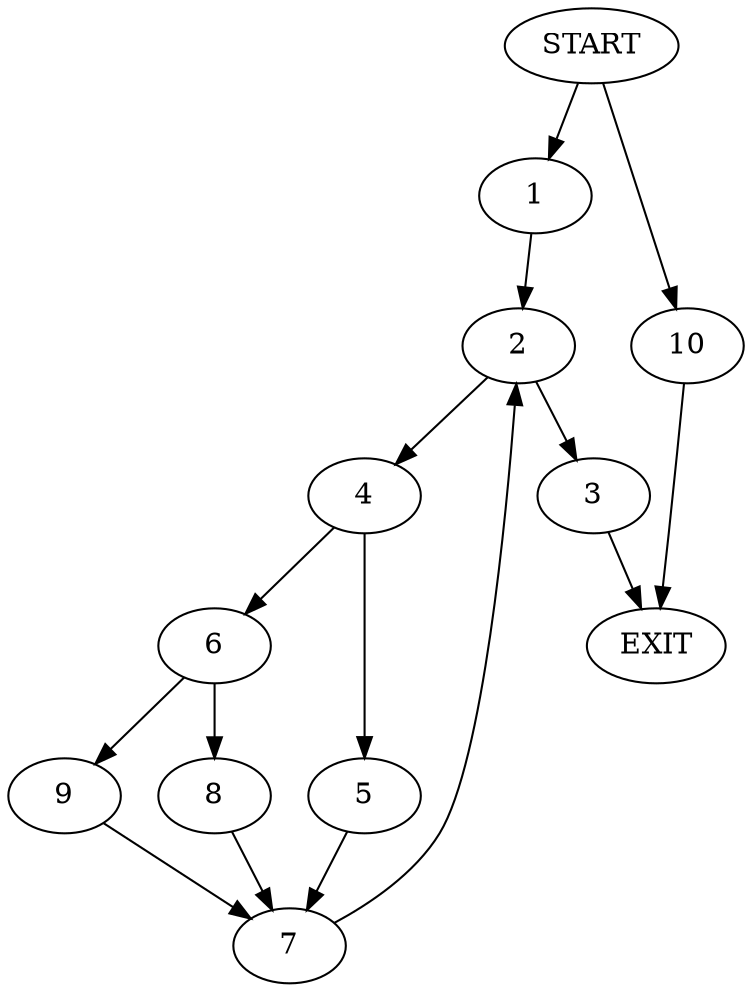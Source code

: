 digraph {
0 [label="START"]
11 [label="EXIT"]
0 -> 1
1 -> 2
2 -> 3
2 -> 4
4 -> 5
4 -> 6
3 -> 11
5 -> 7
6 -> 8
6 -> 9
7 -> 2
8 -> 7
9 -> 7
0 -> 10
10 -> 11
}
